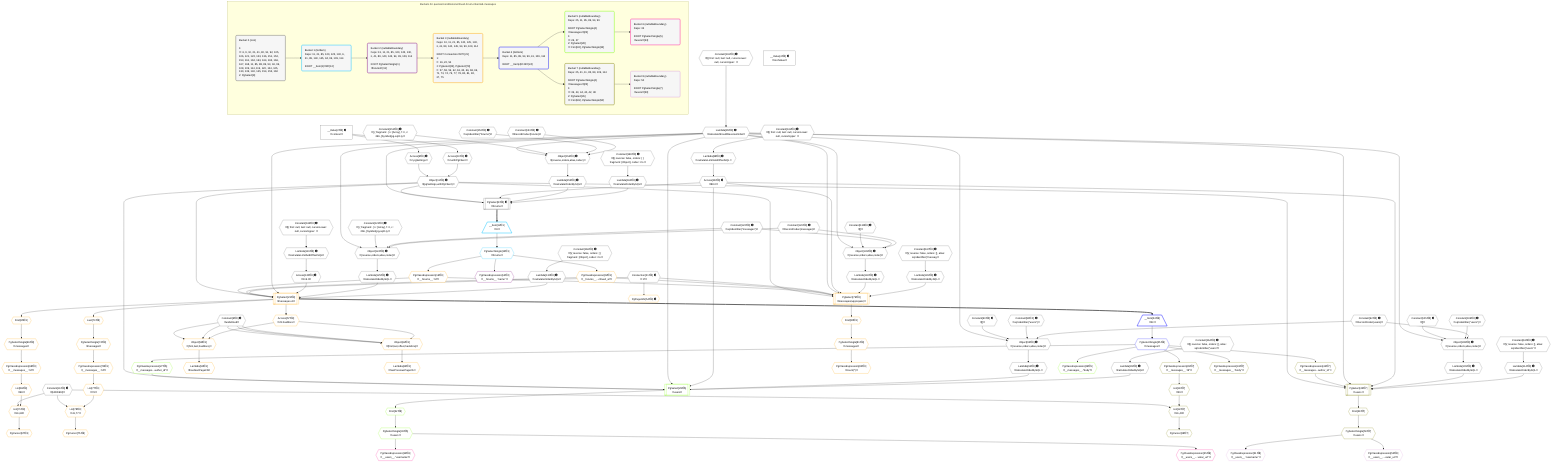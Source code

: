 %%{init: {'themeVariables': { 'fontSize': '12px'}}}%%
graph TD
    classDef path fill:#eee,stroke:#000,color:#000
    classDef plan fill:#fff,stroke-width:1px,color:#000
    classDef itemplan fill:#fff,stroke-width:2px,color:#000
    classDef unbatchedplan fill:#dff,stroke-width:1px,color:#000
    classDef sideeffectplan fill:#fcc,stroke-width:2px,color:#000
    classDef bucket fill:#f6f6f6,color:#000,stroke-width:2px,text-align:left


    %% plan dependencies
    PgSelect8[["PgSelect[8∈0] ➊<br />ᐸforumsᐳ"]]:::plan
    Object11{{"Object[11∈0] ➊<br />ᐸ{pgSettings,withPgClient}ᐳ"}}:::plan
    Lambda85{{"Lambda[85∈0] ➊<br />ᐸcalculateShouldReverseOrderᐳ"}}:::plan
    Access89{{"Access[89∈0] ➊<br />ᐸ88.0ᐳ"}}:::plan
    Lambda155{{"Lambda[155∈0] ➊<br />ᐸcalculateOrderBySQLᐳ"}}:::plan
    Lambda160{{"Lambda[160∈0] ➊<br />ᐸcalculateOrderBySQLᐳ"}}:::plan
    Object11 & Lambda85 & Access89 & Lambda155 & Lambda160 --> PgSelect8
    Object93{{"Object[93∈0] ➊<br />ᐸ{reverse,orders,alias,codec}ᐳ"}}:::plan
    Constant90{{"Constant[90∈0] ➊<br />ᐸ[]ᐳ"}}:::plan
    Constant91{{"Constant[91∈0] ➊<br />ᐸsql.identifier(”users”)ᐳ"}}:::plan
    Constant92{{"Constant[92∈0] ➊<br />ᐸRecordCodec(users)ᐳ"}}:::plan
    Lambda85 & Constant90 & Constant91 & Constant92 --> Object93
    Object108{{"Object[108∈0] ➊<br />ᐸ{reverse,orders,alias,codec}ᐳ"}}:::plan
    Constant105{{"Constant[105∈0] ➊<br />ᐸ[]ᐳ"}}:::plan
    Constant106{{"Constant[106∈0] ➊<br />ᐸsql.identifier(”users”)ᐳ"}}:::plan
    Lambda85 & Constant105 & Constant106 & Constant92 --> Object108
    Object124{{"Object[124∈0] ➊<br />ᐸ{reverse,orders,alias,codec}ᐳ"}}:::plan
    Constant121{{"Constant[121∈0] ➊<br />ᐸ[ { fragment: { n: [Array], f: 0, c: 266, [Symbol(pg-sql2-tyᐳ"}}:::plan
    Constant122{{"Constant[122∈0] ➊<br />ᐸsql.identifier(”messages”)ᐳ"}}:::plan
    Constant123{{"Constant[123∈0] ➊<br />ᐸRecordCodec(messages)ᐳ"}}:::plan
    Lambda85 & Constant121 & Constant122 & Constant123 --> Object124
    Object139{{"Object[139∈0] ➊<br />ᐸ{reverse,orders,alias,codec}ᐳ"}}:::plan
    Constant136{{"Constant[136∈0] ➊<br />ᐸ[]ᐳ"}}:::plan
    Lambda85 & Constant136 & Constant122 & Constant123 --> Object139
    Object154{{"Object[154∈0] ➊<br />ᐸ{reverse,orders,alias,codec}ᐳ"}}:::plan
    Constant151{{"Constant[151∈0] ➊<br />ᐸ[ { fragment: { n: [Array], f: 0, c: 266, [Symbol(pg-sql2-tyᐳ"}}:::plan
    Constant152{{"Constant[152∈0] ➊<br />ᐸsql.identifier(”forums”)ᐳ"}}:::plan
    Constant153{{"Constant[153∈0] ➊<br />ᐸRecordCodec(forums)ᐳ"}}:::plan
    Lambda85 & Constant151 & Constant152 & Constant153 --> Object154
    Access9{{"Access[9∈0] ➊<br />ᐸ2.pgSettingsᐳ"}}:::plan
    Access10{{"Access[10∈0] ➊<br />ᐸ2.withPgClientᐳ"}}:::plan
    Access9 & Access10 --> Object11
    __Value2["__Value[2∈0] ➊<br />ᐸcontextᐳ"]:::plan
    __Value2 --> Access9
    __Value2 --> Access10
    Constant161{{"Constant[161∈0] ➊<br />ᐸ§{ first: null, last: null, cursorLower: null, cursorUpper: ᐳ"}}:::plan
    Constant161 --> Lambda85
    Lambda88{{"Lambda[88∈0] ➊<br />ᐸcalculateLimitAndOffsetSQLᐳ"}}:::plan
    Constant162{{"Constant[162∈0] ➊<br />ᐸ§{ first: null, last: null, cursorLower: null, cursorUpper: ᐳ"}}:::plan
    Constant162 --> Lambda88
    Lambda88 --> Access89
    Lambda94{{"Lambda[94∈0] ➊<br />ᐸcalculateOrderBySQLᐳ"}}:::plan
    Object93 --> Lambda94
    Lambda99{{"Lambda[99∈0] ➊<br />ᐸcalculateOrderBySQLᐳ"}}:::plan
    Constant164{{"Constant[164∈0] ➊<br />ᐸ§{ reverse: false, orders: [], alias: sql.identifier(”users”ᐳ"}}:::plan
    Constant164 --> Lambda99
    Lambda109{{"Lambda[109∈0] ➊<br />ᐸcalculateOrderBySQLᐳ"}}:::plan
    Object108 --> Lambda109
    Lambda114{{"Lambda[114∈0] ➊<br />ᐸcalculateOrderBySQLᐳ"}}:::plan
    Constant165{{"Constant[165∈0] ➊<br />ᐸ§{ reverse: false, orders: [], alias: sql.identifier(”users”ᐳ"}}:::plan
    Constant165 --> Lambda114
    Lambda119{{"Lambda[119∈0] ➊<br />ᐸcalculateLimitAndOffsetSQLᐳ"}}:::plan
    Constant163{{"Constant[163∈0] ➊<br />ᐸ§{ first: null, last: null, cursorLower: null, cursorUpper: ᐳ"}}:::plan
    Constant163 --> Lambda119
    Access120{{"Access[120∈0] ➊<br />ᐸ119.0ᐳ"}}:::plan
    Lambda119 --> Access120
    Lambda125{{"Lambda[125∈0] ➊<br />ᐸcalculateOrderBySQLᐳ"}}:::plan
    Object124 --> Lambda125
    Lambda130{{"Lambda[130∈0] ➊<br />ᐸcalculateOrderBySQLᐳ"}}:::plan
    Constant166{{"Constant[166∈0] ➊<br />ᐸ§{ reverse: false, orders: [ { fragment: [Object], codec: Coᐳ"}}:::plan
    Constant166 --> Lambda130
    Lambda140{{"Lambda[140∈0] ➊<br />ᐸcalculateOrderBySQLᐳ"}}:::plan
    Object139 --> Lambda140
    Lambda145{{"Lambda[145∈0] ➊<br />ᐸcalculateOrderBySQLᐳ"}}:::plan
    Constant167{{"Constant[167∈0] ➊<br />ᐸ§{ reverse: false, orders: [], alias: sql.identifier(”messagᐳ"}}:::plan
    Constant167 --> Lambda145
    Object154 --> Lambda155
    Constant168{{"Constant[168∈0] ➊<br />ᐸ§{ reverse: false, orders: [ { fragment: [Object], codec: Coᐳ"}}:::plan
    Constant168 --> Lambda160
    __Value4["__Value[4∈0] ➊<br />ᐸrootValueᐳ"]:::plan
    Constant6{{"Constant[6∈0] ➊<br />ᐸundefinedᐳ"}}:::plan
    Connection21{{"Connection[21∈0] ➊<br />ᐸ17ᐳ"}}:::plan
    Constant41{{"Constant[41∈0] ➊<br />ᐸ[HIDDEN]ᐳ"}}:::plan
    __Item12[/"__Item[12∈1]<br />ᐸ8ᐳ"\]:::itemplan
    PgSelect8 ==> __Item12
    PgSelectSingle13{{"PgSelectSingle[13∈1]<br />ᐸforumsᐳ"}}:::plan
    __Item12 --> PgSelectSingle13
    PgClassExpression14{{"PgClassExpression[14∈2]<br />ᐸ__forums__.”name”ᐳ"}}:::plan
    PgSelectSingle13 --> PgClassExpression14
    PgSelect23[["PgSelect[23∈3]<br />ᐸmessages+1ᐳ"]]:::plan
    PgClassExpression16{{"PgClassExpression[16∈3]<br />ᐸ__forums__.”id”ᐳ"}}:::plan
    PgClassExpression22{{"PgClassExpression[22∈3]<br />ᐸ__forums__...chived_at”ᐳ"}}:::plan
    Object11 & PgClassExpression16 & PgClassExpression22 & Connection21 & Lambda85 & Access120 & Lambda125 & Lambda130 --> PgSelect23
    PgSelect79[["PgSelect[79∈3]<br />ᐸmessages(aggregate)ᐳ"]]:::plan
    Object11 & PgClassExpression16 & PgClassExpression22 & Connection21 & Lambda85 & Access89 & Lambda140 & Lambda145 --> PgSelect79
    Object62{{"Object[62∈3]<br />ᐸ{first,last,offset,hasMore}ᐳ"}}:::plan
    Access57{{"Access[57∈3]<br />ᐸ23.hasMoreᐳ"}}:::plan
    Constant6 & Constant6 & Constant6 & Access57 --> Object62
    Object58{{"Object[58∈3]<br />ᐸ{first,last,hasMore}ᐳ"}}:::plan
    Constant6 & Constant6 & Access57 --> Object58
    List71{{"List[71∈3]<br />ᐸ41,69ᐳ"}}:::plan
    List69{{"List[69∈3]<br />ᐸ68ᐳ"}}:::plan
    Constant41 & List69 --> List71
    List78{{"List[78∈3]<br />ᐸ41,77ᐳ"}}:::plan
    List77{{"List[77∈3]<br />ᐸ76ᐳ"}}:::plan
    Constant41 & List77 --> List78
    PgSelectSingle13 --> PgClassExpression16
    PgSelectSingle13 --> PgClassExpression22
    PgPageInfo54{{"PgPageInfo[54∈3] ➊"}}:::plan
    Connection21 --> PgPageInfo54
    PgSelect23 --> Access57
    Lambda59{{"Lambda[59∈3]<br />ᐸhasNextPageCbᐳ"}}:::plan
    Object58 --> Lambda59
    Lambda63{{"Lambda[63∈3]<br />ᐸhasPreviousPageCbᐳ"}}:::plan
    Object62 --> Lambda63
    First65{{"First[65∈3]"}}:::plan
    PgSelect23 --> First65
    PgSelectSingle66{{"PgSelectSingle[66∈3]<br />ᐸmessagesᐳ"}}:::plan
    First65 --> PgSelectSingle66
    PgCursor67{{"PgCursor[67∈3]"}}:::plan
    List71 --> PgCursor67
    PgClassExpression68{{"PgClassExpression[68∈3]<br />ᐸ__messages__.”id”ᐳ"}}:::plan
    PgSelectSingle66 --> PgClassExpression68
    PgClassExpression68 --> List69
    Last73{{"Last[73∈3]"}}:::plan
    PgSelect23 --> Last73
    PgSelectSingle74{{"PgSelectSingle[74∈3]<br />ᐸmessagesᐳ"}}:::plan
    Last73 --> PgSelectSingle74
    PgCursor75{{"PgCursor[75∈3]"}}:::plan
    List78 --> PgCursor75
    PgClassExpression76{{"PgClassExpression[76∈3]<br />ᐸ__messages__.”id”ᐳ"}}:::plan
    PgSelectSingle74 --> PgClassExpression76
    PgClassExpression76 --> List77
    First80{{"First[80∈3]"}}:::plan
    PgSelect79 --> First80
    PgSelectSingle81{{"PgSelectSingle[81∈3]<br />ᐸmessagesᐳ"}}:::plan
    First80 --> PgSelectSingle81
    PgClassExpression82{{"PgClassExpression[82∈3]<br />ᐸcount(*)ᐳ"}}:::plan
    PgSelectSingle81 --> PgClassExpression82
    __Item24[/"__Item[24∈4]<br />ᐸ23ᐳ"\]:::itemplan
    PgSelect23 ==> __Item24
    PgSelectSingle25{{"PgSelectSingle[25∈4]<br />ᐸmessagesᐳ"}}:::plan
    __Item24 --> PgSelectSingle25
    PgSelect28[["PgSelect[28∈5]<br />ᐸusersᐳ"]]:::plan
    PgClassExpression27{{"PgClassExpression[27∈5]<br />ᐸ__messages...author_id”ᐳ"}}:::plan
    Object11 & PgClassExpression27 & Lambda85 & Access89 & Lambda94 & Lambda99 --> PgSelect28
    PgClassExpression26{{"PgClassExpression[26∈5]<br />ᐸ__messages__.”body”ᐳ"}}:::plan
    PgSelectSingle25 --> PgClassExpression26
    PgSelectSingle25 --> PgClassExpression27
    First32{{"First[32∈5]"}}:::plan
    PgSelect28 --> First32
    PgSelectSingle33{{"PgSelectSingle[33∈5]<br />ᐸusersᐳ"}}:::plan
    First32 --> PgSelectSingle33
    PgClassExpression34{{"PgClassExpression[34∈6]<br />ᐸ__users__.”username”ᐳ"}}:::plan
    PgSelectSingle33 --> PgClassExpression34
    PgClassExpression35{{"PgClassExpression[35∈6]<br />ᐸ__users__....vatar_url”ᐳ"}}:::plan
    PgSelectSingle33 --> PgClassExpression35
    PgSelect45[["PgSelect[45∈7]<br />ᐸusersᐳ"]]:::plan
    PgClassExpression44{{"PgClassExpression[44∈7]<br />ᐸ__messages...author_id”ᐳ"}}:::plan
    Object11 & PgClassExpression44 & Lambda85 & Access89 & Lambda109 & Lambda114 --> PgSelect45
    List42{{"List[42∈7]<br />ᐸ41,40ᐳ"}}:::plan
    List40{{"List[40∈7]<br />ᐸ39ᐳ"}}:::plan
    Constant41 & List40 --> List42
    PgCursor38{{"PgCursor[38∈7]"}}:::plan
    List42 --> PgCursor38
    PgClassExpression39{{"PgClassExpression[39∈7]<br />ᐸ__messages__.”id”ᐳ"}}:::plan
    PgSelectSingle25 --> PgClassExpression39
    PgClassExpression39 --> List40
    PgClassExpression43{{"PgClassExpression[43∈7]<br />ᐸ__messages__.”body”ᐳ"}}:::plan
    PgSelectSingle25 --> PgClassExpression43
    PgSelectSingle25 --> PgClassExpression44
    First49{{"First[49∈7]"}}:::plan
    PgSelect45 --> First49
    PgSelectSingle50{{"PgSelectSingle[50∈7]<br />ᐸusersᐳ"}}:::plan
    First49 --> PgSelectSingle50
    PgClassExpression51{{"PgClassExpression[51∈8]<br />ᐸ__users__.”username”ᐳ"}}:::plan
    PgSelectSingle50 --> PgClassExpression51
    PgClassExpression52{{"PgClassExpression[52∈8]<br />ᐸ__users__....vatar_url”ᐳ"}}:::plan
    PgSelectSingle50 --> PgClassExpression52

    %% define steps

    subgraph "Buckets for queries/conditions/archived-forum-inherited-messages"
    Bucket0("Bucket 0 (root)<br /><br />1: <br />ᐳ: 6, 9, 10, 21, 41, 90, 91, 92, 105, 106, 121, 122, 123, 136, 151, 152, 153, 161, 162, 163, 164, 165, 166, 167, 168, 11, 85, 88, 89, 93, 94, 99, 108, 109, 114, 119, 120, 124, 125, 130, 139, 140, 145, 154, 155, 160<br />2: PgSelect[8]"):::bucket
    classDef bucket0 stroke:#696969
    class Bucket0,__Value2,__Value4,Constant6,PgSelect8,Access9,Access10,Object11,Connection21,Constant41,Lambda85,Lambda88,Access89,Constant90,Constant91,Constant92,Object93,Lambda94,Lambda99,Constant105,Constant106,Object108,Lambda109,Lambda114,Lambda119,Access120,Constant121,Constant122,Constant123,Object124,Lambda125,Lambda130,Constant136,Object139,Lambda140,Lambda145,Constant151,Constant152,Constant153,Object154,Lambda155,Lambda160,Constant161,Constant162,Constant163,Constant164,Constant165,Constant166,Constant167,Constant168 bucket0
    Bucket1("Bucket 1 (listItem)<br />Deps: 11, 21, 85, 120, 125, 130, 6, 41, 89, 140, 145, 94, 99, 109, 114<br /><br />ROOT __Item{1}ᐸ8ᐳ[12]"):::bucket
    classDef bucket1 stroke:#00bfff
    class Bucket1,__Item12,PgSelectSingle13 bucket1
    Bucket2("Bucket 2 (nullableBoundary)<br />Deps: 13, 11, 21, 85, 120, 125, 130, 6, 41, 89, 140, 145, 94, 99, 109, 114<br /><br />ROOT PgSelectSingle{1}ᐸforumsᐳ[13]"):::bucket
    classDef bucket2 stroke:#7f007f
    class Bucket2,PgClassExpression14 bucket2
    Bucket3("Bucket 3 (nullableBoundary)<br />Deps: 13, 11, 21, 85, 120, 125, 130, 6, 41, 89, 140, 145, 94, 99, 109, 114<br /><br />ROOT Connectionᐸ17ᐳ[21]<br />1: <br />ᐳ: 16, 22, 54<br />2: PgSelect[23], PgSelect[79]<br />ᐳ: 57, 58, 59, 62, 63, 65, 66, 68, 69, 71, 73, 74, 76, 77, 78, 80, 81, 82, 67, 75"):::bucket
    classDef bucket3 stroke:#ffa500
    class Bucket3,PgClassExpression16,PgClassExpression22,PgSelect23,PgPageInfo54,Access57,Object58,Lambda59,Object62,Lambda63,First65,PgSelectSingle66,PgCursor67,PgClassExpression68,List69,List71,Last73,PgSelectSingle74,PgCursor75,PgClassExpression76,List77,List78,PgSelect79,First80,PgSelectSingle81,PgClassExpression82 bucket3
    Bucket4("Bucket 4 (listItem)<br />Deps: 11, 85, 89, 94, 99, 41, 109, 114<br /><br />ROOT __Item{4}ᐸ23ᐳ[24]"):::bucket
    classDef bucket4 stroke:#0000ff
    class Bucket4,__Item24,PgSelectSingle25 bucket4
    Bucket5("Bucket 5 (nullableBoundary)<br />Deps: 25, 11, 85, 89, 94, 99<br /><br />ROOT PgSelectSingle{4}ᐸmessagesᐳ[25]<br />1: <br />ᐳ: 26, 27<br />2: PgSelect[28]<br />ᐳ: First[32], PgSelectSingle[33]"):::bucket
    classDef bucket5 stroke:#7fff00
    class Bucket5,PgClassExpression26,PgClassExpression27,PgSelect28,First32,PgSelectSingle33 bucket5
    Bucket6("Bucket 6 (nullableBoundary)<br />Deps: 33<br /><br />ROOT PgSelectSingle{5}ᐸusersᐳ[33]"):::bucket
    classDef bucket6 stroke:#ff1493
    class Bucket6,PgClassExpression34,PgClassExpression35 bucket6
    Bucket7("Bucket 7 (nullableBoundary)<br />Deps: 25, 41, 11, 85, 89, 109, 114<br /><br />ROOT PgSelectSingle{4}ᐸmessagesᐳ[25]<br />1: <br />ᐳ: 39, 43, 44, 40, 42, 38<br />2: PgSelect[45]<br />ᐳ: First[49], PgSelectSingle[50]"):::bucket
    classDef bucket7 stroke:#808000
    class Bucket7,PgCursor38,PgClassExpression39,List40,List42,PgClassExpression43,PgClassExpression44,PgSelect45,First49,PgSelectSingle50 bucket7
    Bucket8("Bucket 8 (nullableBoundary)<br />Deps: 50<br /><br />ROOT PgSelectSingle{7}ᐸusersᐳ[50]"):::bucket
    classDef bucket8 stroke:#dda0dd
    class Bucket8,PgClassExpression51,PgClassExpression52 bucket8
    Bucket0 --> Bucket1
    Bucket1 --> Bucket2
    Bucket2 --> Bucket3
    Bucket3 --> Bucket4
    Bucket4 --> Bucket5 & Bucket7
    Bucket5 --> Bucket6
    Bucket7 --> Bucket8
    end